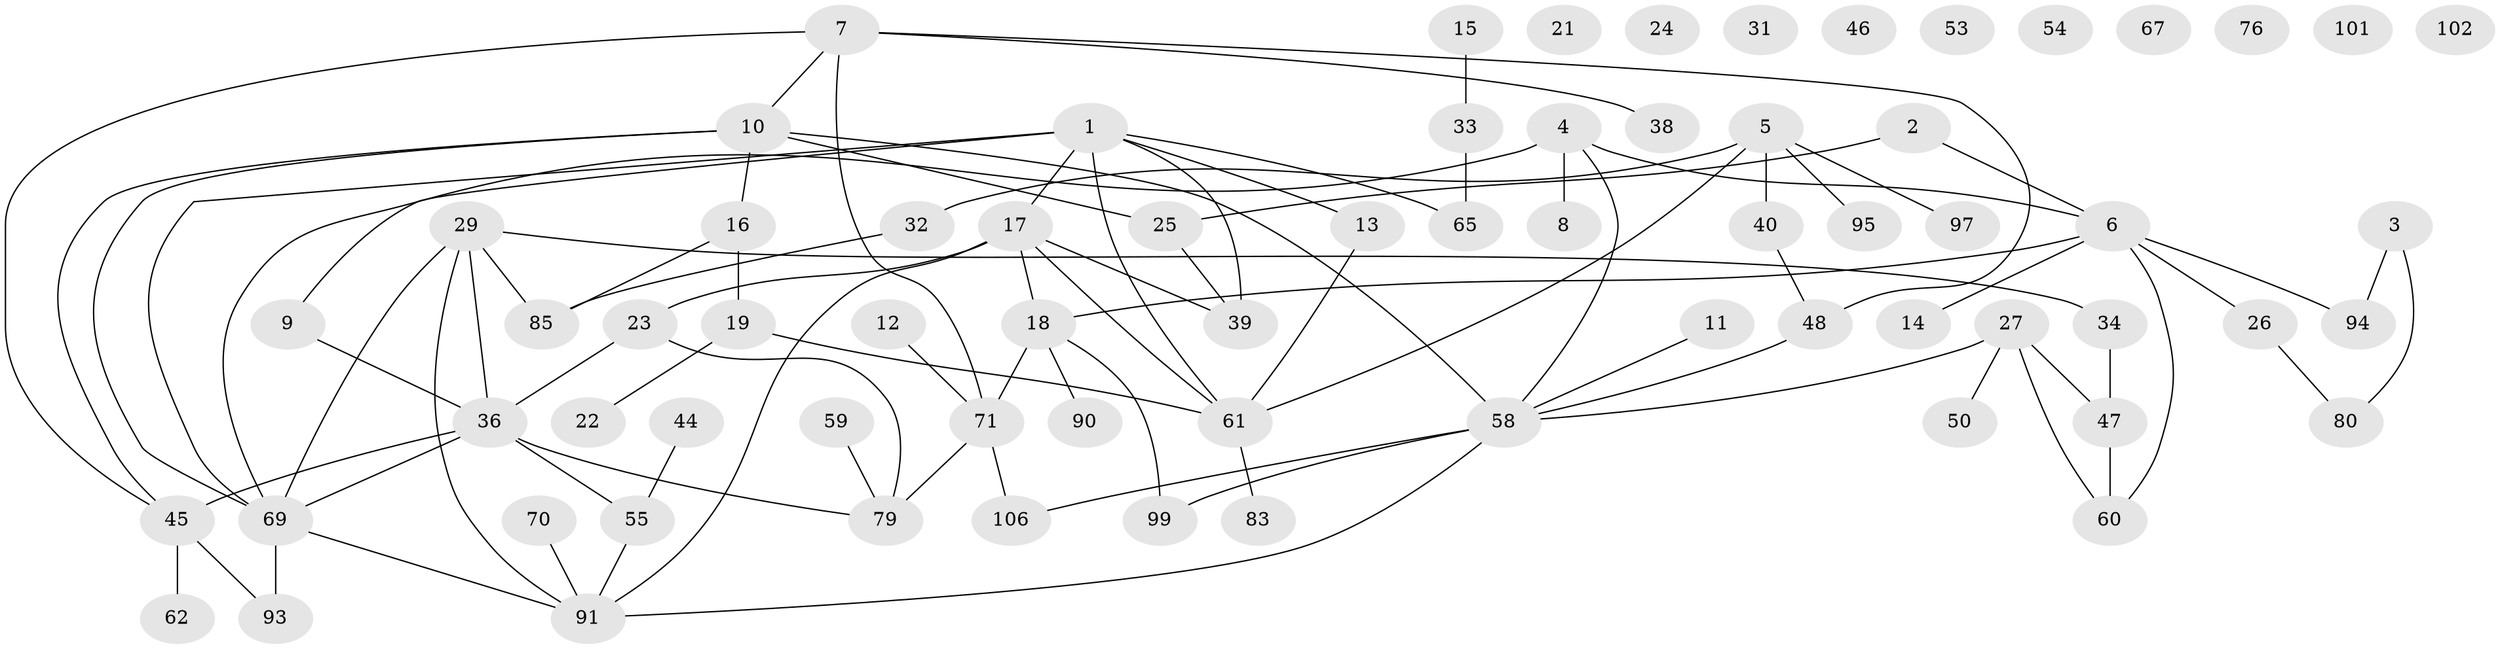// Generated by graph-tools (version 1.1) at 2025/23/03/03/25 07:23:28]
// undirected, 69 vertices, 89 edges
graph export_dot {
graph [start="1"]
  node [color=gray90,style=filled];
  1 [super="+77"];
  2 [super="+20"];
  3 [super="+92"];
  4 [super="+73"];
  5 [super="+88"];
  6 [super="+35"];
  7 [super="+51"];
  8 [super="+49"];
  9 [super="+57"];
  10 [super="+66"];
  11;
  12 [super="+68"];
  13 [super="+100"];
  14;
  15;
  16 [super="+43"];
  17 [super="+105"];
  18 [super="+56"];
  19 [super="+37"];
  21;
  22;
  23 [super="+74"];
  24 [super="+84"];
  25 [super="+28"];
  26;
  27 [super="+30"];
  29 [super="+42"];
  31;
  32 [super="+86"];
  33 [super="+52"];
  34 [super="+98"];
  36 [super="+63"];
  38;
  39 [super="+41"];
  40;
  44;
  45 [super="+81"];
  46 [super="+104"];
  47;
  48;
  50;
  53;
  54;
  55 [super="+64"];
  58 [super="+89"];
  59;
  60;
  61 [super="+75"];
  62 [super="+78"];
  65;
  67;
  69 [super="+82"];
  70;
  71 [super="+72"];
  76;
  79;
  80 [super="+87"];
  83;
  85;
  90;
  91 [super="+96"];
  93 [super="+103"];
  94;
  95;
  97;
  99;
  101;
  102;
  106;
  1 -- 65;
  1 -- 61;
  1 -- 13;
  1 -- 17;
  1 -- 69;
  1 -- 9;
  1 -- 39;
  2 -- 25;
  2 -- 6;
  3 -- 80;
  3 -- 94;
  4 -- 8;
  4 -- 58;
  4 -- 6;
  4 -- 69;
  5 -- 40;
  5 -- 95;
  5 -- 97;
  5 -- 32;
  5 -- 61;
  6 -- 60;
  6 -- 94;
  6 -- 26;
  6 -- 14;
  6 -- 18;
  7 -- 48;
  7 -- 38;
  7 -- 45;
  7 -- 71;
  7 -- 10;
  9 -- 36;
  10 -- 45;
  10 -- 25;
  10 -- 16;
  10 -- 58;
  10 -- 69;
  11 -- 58;
  12 -- 71;
  13 -- 61;
  15 -- 33;
  16 -- 19;
  16 -- 85;
  17 -- 18 [weight=2];
  17 -- 61 [weight=2];
  17 -- 91;
  17 -- 23;
  17 -- 39;
  18 -- 71;
  18 -- 99;
  18 -- 90;
  19 -- 22;
  19 -- 61;
  23 -- 79;
  23 -- 36;
  25 -- 39;
  26 -- 80;
  27 -- 47;
  27 -- 50;
  27 -- 58;
  27 -- 60;
  29 -- 91;
  29 -- 34;
  29 -- 85;
  29 -- 69;
  29 -- 36;
  32 -- 85;
  33 -- 65;
  34 -- 47;
  36 -- 45 [weight=2];
  36 -- 79;
  36 -- 69;
  36 -- 55;
  40 -- 48;
  44 -- 55;
  45 -- 93;
  45 -- 62;
  47 -- 60;
  48 -- 58;
  55 -- 91;
  58 -- 91;
  58 -- 106;
  58 -- 99;
  59 -- 79;
  61 -- 83;
  69 -- 91;
  69 -- 93;
  70 -- 91;
  71 -- 79;
  71 -- 106;
}
